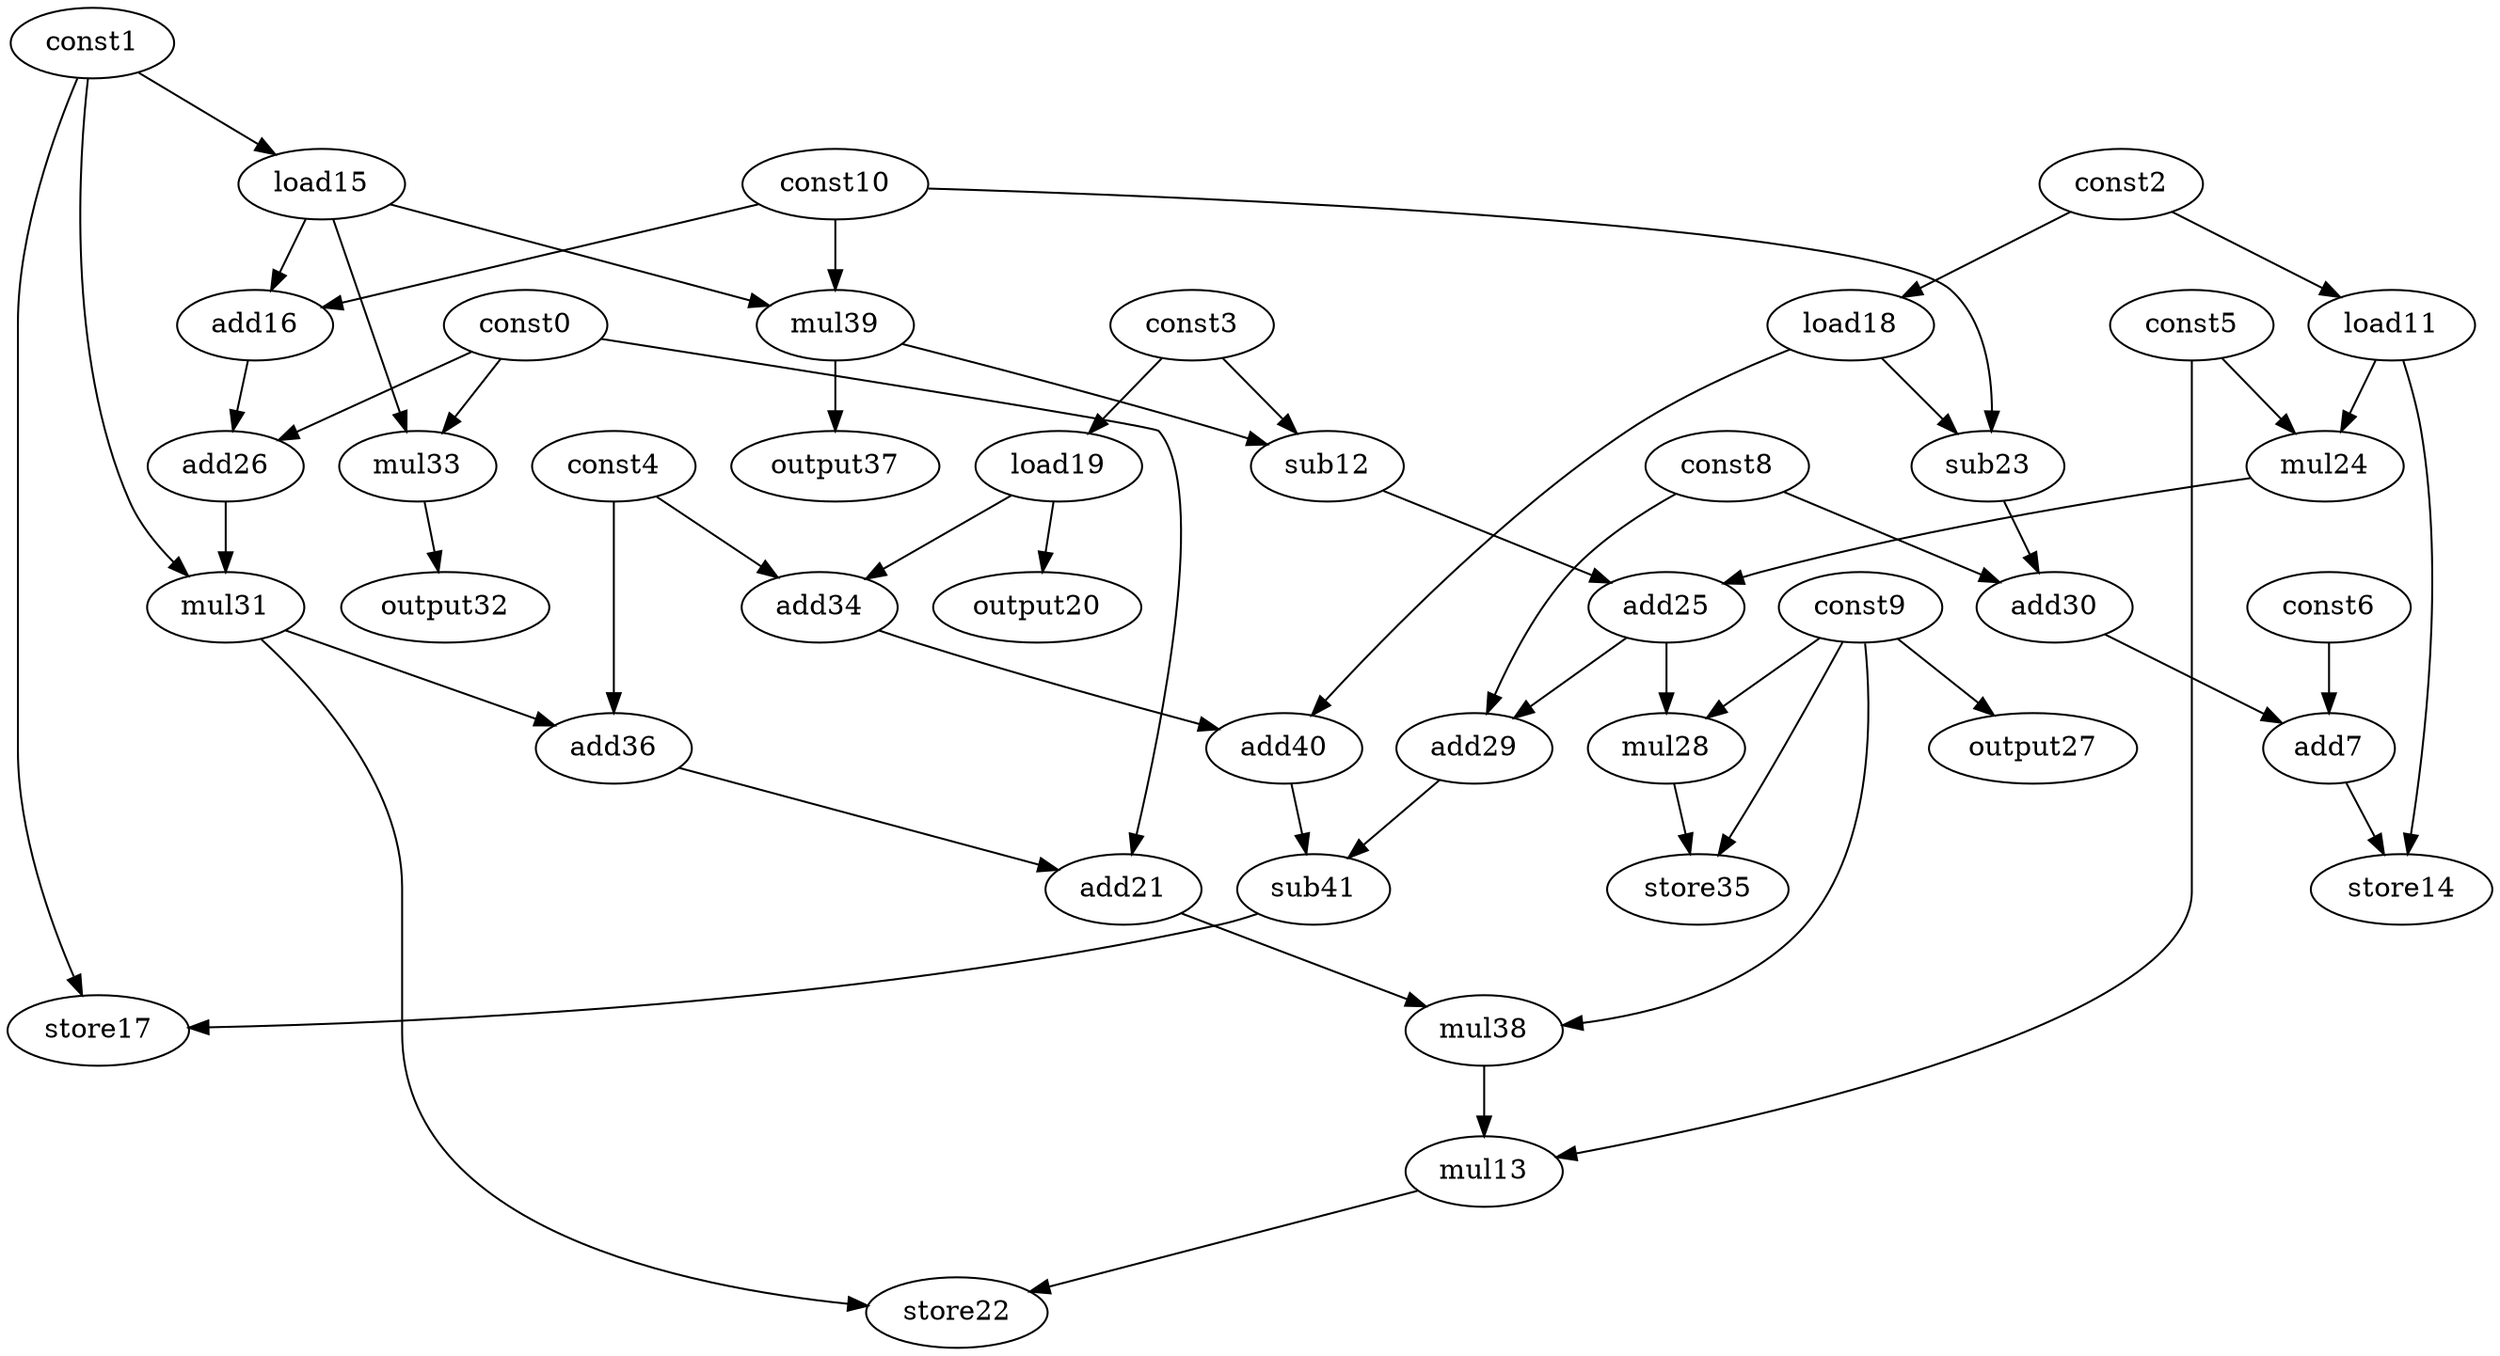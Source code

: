digraph G { 
const0[opcode=const]; 
const1[opcode=const]; 
const2[opcode=const]; 
const3[opcode=const]; 
const4[opcode=const]; 
const5[opcode=const]; 
const6[opcode=const]; 
add7[opcode=add]; 
const8[opcode=const]; 
const9[opcode=const]; 
const10[opcode=const]; 
load11[opcode=load]; 
sub12[opcode=sub]; 
mul13[opcode=mul]; 
store14[opcode=store]; 
load15[opcode=load]; 
add16[opcode=add]; 
store17[opcode=store]; 
load18[opcode=load]; 
load19[opcode=load]; 
output20[opcode=output]; 
add21[opcode=add]; 
store22[opcode=store]; 
sub23[opcode=sub]; 
mul24[opcode=mul]; 
add25[opcode=add]; 
add26[opcode=add]; 
output27[opcode=output]; 
mul28[opcode=mul]; 
add29[opcode=add]; 
add30[opcode=add]; 
mul31[opcode=mul]; 
output32[opcode=output]; 
mul33[opcode=mul]; 
add34[opcode=add]; 
store35[opcode=store]; 
add36[opcode=add]; 
output37[opcode=output]; 
mul38[opcode=mul]; 
mul39[opcode=mul]; 
add40[opcode=add]; 
sub41[opcode=sub]; 
const2->load11[operand=0];
const1->load15[operand=0];
const2->load18[operand=0];
const3->load19[operand=0];
const9->output27[operand=0];
const10->add16[operand=0];
load15->add16[operand=1];
load19->output20[operand=0];
const10->sub23[operand=0];
load18->sub23[operand=1];
load11->mul24[operand=0];
const5->mul24[operand=1];
const0->mul33[operand=0];
load15->mul33[operand=1];
load19->add34[operand=0];
const4->add34[operand=1];
const10->mul39[operand=0];
load15->mul39[operand=1];
const3->sub12[operand=0];
mul39->sub12[operand=1];
add16->add26[operand=0];
const0->add26[operand=1];
const8->add30[operand=0];
sub23->add30[operand=1];
mul33->output32[operand=0];
mul39->output37[operand=0];
load18->add40[operand=0];
add34->add40[operand=1];
add30->add7[operand=0];
const6->add7[operand=1];
mul24->add25[operand=0];
sub12->add25[operand=1];
const1->mul31[operand=0];
add26->mul31[operand=1];
load11->store14[operand=0];
add7->store14[operand=1];
add25->mul28[operand=0];
const9->mul28[operand=1];
const8->add29[operand=0];
add25->add29[operand=1];
const4->add36[operand=0];
mul31->add36[operand=1];
const0->add21[operand=0];
add36->add21[operand=1];
const9->store35[operand=0];
mul28->store35[operand=1];
add40->sub41[operand=0];
add29->sub41[operand=1];
const1->store17[operand=0];
sub41->store17[operand=1];
const9->mul38[operand=0];
add21->mul38[operand=1];
const5->mul13[operand=0];
mul38->mul13[operand=1];
mul13->store22[operand=0];
mul31->store22[operand=1];
}
